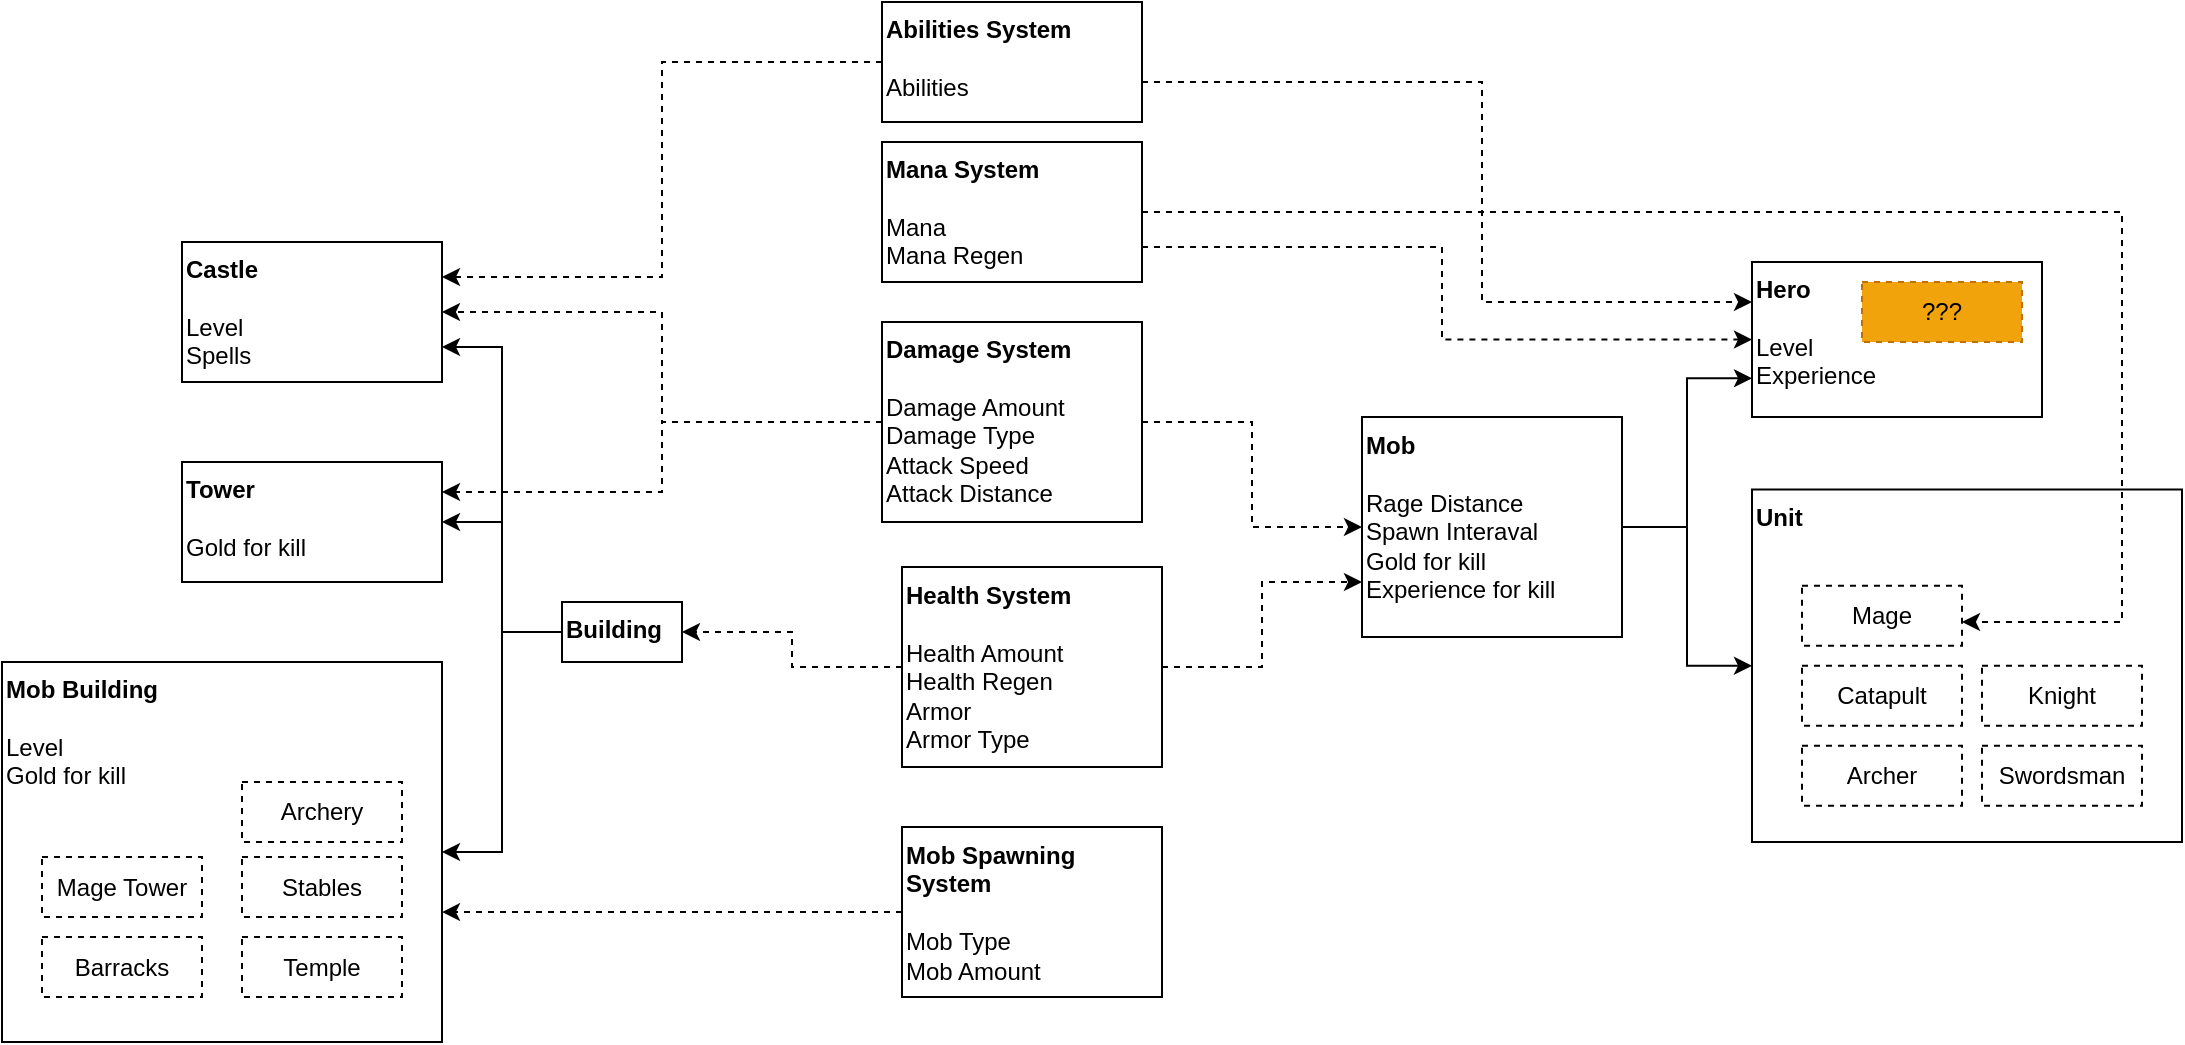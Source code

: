 <mxfile version="21.1.2" type="github">
  <diagram name="Страница 1" id="8yt0SZrPP_RbYerUbGmz">
    <mxGraphModel dx="2257" dy="775" grid="1" gridSize="10" guides="1" tooltips="1" connect="1" arrows="1" fold="1" page="1" pageScale="1" pageWidth="827" pageHeight="1169" math="0" shadow="0">
      <root>
        <mxCell id="0" />
        <mxCell id="1" parent="0" />
        <mxCell id="o9QlrB1gXAYVadC4v8IX-36" style="edgeStyle=orthogonalEdgeStyle;rounded=0;orthogonalLoop=1;jettySize=auto;html=1;dashed=1;entryX=1;entryY=0.5;entryDx=0;entryDy=0;" parent="1" source="N3ZdnWTbbpZVfNhrW-NO-1" target="o9QlrB1gXAYVadC4v8IX-3" edge="1">
          <mxGeometry relative="1" as="geometry">
            <mxPoint x="140" y="280" as="targetPoint" />
          </mxGeometry>
        </mxCell>
        <mxCell id="o9QlrB1gXAYVadC4v8IX-37" style="edgeStyle=orthogonalEdgeStyle;rounded=0;orthogonalLoop=1;jettySize=auto;html=1;entryX=1;entryY=0.25;entryDx=0;entryDy=0;dashed=1;" parent="1" source="N3ZdnWTbbpZVfNhrW-NO-1" target="o9QlrB1gXAYVadC4v8IX-4" edge="1">
          <mxGeometry relative="1" as="geometry" />
        </mxCell>
        <mxCell id="o9QlrB1gXAYVadC4v8IX-42" style="edgeStyle=orthogonalEdgeStyle;rounded=0;orthogonalLoop=1;jettySize=auto;html=1;dashed=1;" parent="1" source="N3ZdnWTbbpZVfNhrW-NO-1" target="o9QlrB1gXAYVadC4v8IX-6" edge="1">
          <mxGeometry relative="1" as="geometry" />
        </mxCell>
        <mxCell id="N3ZdnWTbbpZVfNhrW-NO-1" value="&lt;b&gt;Damage System&lt;/b&gt;&lt;br&gt;&lt;br&gt;Damage Amount&lt;br&gt;Damage Type&lt;br&gt;Attack Speed&lt;br&gt;Attack Distance" style="rounded=0;whiteSpace=wrap;html=1;align=left;verticalAlign=top;" parent="1" vertex="1">
          <mxGeometry x="270" y="270" width="130" height="100" as="geometry" />
        </mxCell>
        <mxCell id="o9QlrB1gXAYVadC4v8IX-38" style="edgeStyle=orthogonalEdgeStyle;rounded=0;orthogonalLoop=1;jettySize=auto;html=1;entryX=1;entryY=0.5;entryDx=0;entryDy=0;dashed=1;" parent="1" source="o9QlrB1gXAYVadC4v8IX-2" target="o9QlrB1gXAYVadC4v8IX-5" edge="1">
          <mxGeometry relative="1" as="geometry" />
        </mxCell>
        <mxCell id="o9QlrB1gXAYVadC4v8IX-43" style="edgeStyle=orthogonalEdgeStyle;rounded=0;orthogonalLoop=1;jettySize=auto;html=1;entryX=0;entryY=0.75;entryDx=0;entryDy=0;dashed=1;" parent="1" source="o9QlrB1gXAYVadC4v8IX-2" target="o9QlrB1gXAYVadC4v8IX-6" edge="1">
          <mxGeometry relative="1" as="geometry" />
        </mxCell>
        <mxCell id="o9QlrB1gXAYVadC4v8IX-2" value="&lt;b&gt;Health System&lt;br&gt;&lt;/b&gt;&lt;br&gt;Health Amount&lt;br&gt;Health Regen&lt;br&gt;Armor&lt;br&gt;Armor Type" style="rounded=0;whiteSpace=wrap;html=1;align=left;verticalAlign=top;" parent="1" vertex="1">
          <mxGeometry x="280" y="392.5" width="130" height="100" as="geometry" />
        </mxCell>
        <mxCell id="o9QlrB1gXAYVadC4v8IX-3" value="&lt;b&gt;Castle&lt;br&gt;&lt;/b&gt;&lt;br&gt;Level&lt;br&gt;Spells" style="rounded=0;whiteSpace=wrap;html=1;align=left;verticalAlign=top;" parent="1" vertex="1">
          <mxGeometry x="-80" y="230" width="130" height="70" as="geometry" />
        </mxCell>
        <mxCell id="o9QlrB1gXAYVadC4v8IX-4" value="&lt;b&gt;Tower&lt;br&gt;&lt;/b&gt;&lt;br&gt;Gold for kill" style="rounded=0;whiteSpace=wrap;html=1;align=left;verticalAlign=top;" parent="1" vertex="1">
          <mxGeometry x="-80" y="340" width="130" height="60" as="geometry" />
        </mxCell>
        <mxCell id="o9QlrB1gXAYVadC4v8IX-33" style="edgeStyle=orthogonalEdgeStyle;rounded=0;orthogonalLoop=1;jettySize=auto;html=1;entryX=1;entryY=0.5;entryDx=0;entryDy=0;" parent="1" source="o9QlrB1gXAYVadC4v8IX-5" target="o9QlrB1gXAYVadC4v8IX-4" edge="1">
          <mxGeometry relative="1" as="geometry" />
        </mxCell>
        <mxCell id="o9QlrB1gXAYVadC4v8IX-34" style="edgeStyle=orthogonalEdgeStyle;rounded=0;orthogonalLoop=1;jettySize=auto;html=1;entryX=1;entryY=0.5;entryDx=0;entryDy=0;" parent="1" source="o9QlrB1gXAYVadC4v8IX-5" target="o9QlrB1gXAYVadC4v8IX-18" edge="1">
          <mxGeometry relative="1" as="geometry" />
        </mxCell>
        <mxCell id="o9QlrB1gXAYVadC4v8IX-35" style="edgeStyle=orthogonalEdgeStyle;rounded=0;orthogonalLoop=1;jettySize=auto;html=1;entryX=1;entryY=0.75;entryDx=0;entryDy=0;" parent="1" source="o9QlrB1gXAYVadC4v8IX-5" target="o9QlrB1gXAYVadC4v8IX-3" edge="1">
          <mxGeometry relative="1" as="geometry" />
        </mxCell>
        <mxCell id="o9QlrB1gXAYVadC4v8IX-5" value="&lt;b&gt;Building&lt;br&gt;&lt;/b&gt;&lt;br&gt;" style="rounded=0;whiteSpace=wrap;html=1;align=left;verticalAlign=top;" parent="1" vertex="1">
          <mxGeometry x="110" y="410" width="60" height="30" as="geometry" />
        </mxCell>
        <mxCell id="o9QlrB1gXAYVadC4v8IX-40" style="edgeStyle=orthogonalEdgeStyle;rounded=0;orthogonalLoop=1;jettySize=auto;html=1;entryX=0;entryY=0.5;entryDx=0;entryDy=0;" parent="1" source="o9QlrB1gXAYVadC4v8IX-6" target="o9QlrB1gXAYVadC4v8IX-8" edge="1">
          <mxGeometry relative="1" as="geometry" />
        </mxCell>
        <mxCell id="o9QlrB1gXAYVadC4v8IX-41" style="edgeStyle=orthogonalEdgeStyle;rounded=0;orthogonalLoop=1;jettySize=auto;html=1;entryX=0;entryY=0.75;entryDx=0;entryDy=0;" parent="1" source="o9QlrB1gXAYVadC4v8IX-6" target="o9QlrB1gXAYVadC4v8IX-7" edge="1">
          <mxGeometry relative="1" as="geometry" />
        </mxCell>
        <mxCell id="o9QlrB1gXAYVadC4v8IX-6" value="&lt;b&gt;Mob&lt;br&gt;&lt;/b&gt;&lt;br&gt;Rage Distance&lt;br&gt;Spawn Interaval&lt;br&gt;Gold for kill&lt;br&gt;Experience for kill" style="rounded=0;whiteSpace=wrap;html=1;align=left;verticalAlign=top;" parent="1" vertex="1">
          <mxGeometry x="510" y="317.5" width="130" height="110" as="geometry" />
        </mxCell>
        <mxCell id="o9QlrB1gXAYVadC4v8IX-7" value="&lt;b&gt;Hero&lt;br&gt;&lt;/b&gt;&lt;br&gt;Level&lt;br&gt;Experience" style="rounded=0;whiteSpace=wrap;html=1;align=left;verticalAlign=top;" parent="1" vertex="1">
          <mxGeometry x="705" y="240" width="145" height="77.5" as="geometry" />
        </mxCell>
        <mxCell id="o9QlrB1gXAYVadC4v8IX-8" value="&lt;b&gt;Unit&lt;/b&gt;&lt;br&gt;" style="rounded=0;whiteSpace=wrap;html=1;align=left;verticalAlign=top;" parent="1" vertex="1">
          <mxGeometry x="705" y="353.75" width="215" height="176.25" as="geometry" />
        </mxCell>
        <mxCell id="o9QlrB1gXAYVadC4v8IX-13" value="Catapult" style="rounded=0;whiteSpace=wrap;html=1;dashed=1;" parent="1" vertex="1">
          <mxGeometry x="730" y="441.87" width="80" height="30" as="geometry" />
        </mxCell>
        <mxCell id="o9QlrB1gXAYVadC4v8IX-14" value="Knight" style="rounded=0;whiteSpace=wrap;html=1;dashed=1;" parent="1" vertex="1">
          <mxGeometry x="820" y="441.87" width="80" height="30" as="geometry" />
        </mxCell>
        <mxCell id="o9QlrB1gXAYVadC4v8IX-15" value="Archer" style="rounded=0;whiteSpace=wrap;html=1;dashed=1;" parent="1" vertex="1">
          <mxGeometry x="730" y="481.87" width="80" height="30" as="geometry" />
        </mxCell>
        <mxCell id="o9QlrB1gXAYVadC4v8IX-16" value="Swordsman" style="rounded=0;whiteSpace=wrap;html=1;dashed=1;" parent="1" vertex="1">
          <mxGeometry x="820" y="481.87" width="80" height="30" as="geometry" />
        </mxCell>
        <mxCell id="o9QlrB1gXAYVadC4v8IX-17" value="Mage" style="rounded=0;whiteSpace=wrap;html=1;dashed=1;" parent="1" vertex="1">
          <mxGeometry x="730" y="401.87" width="80" height="30" as="geometry" />
        </mxCell>
        <mxCell id="o9QlrB1gXAYVadC4v8IX-18" value="&lt;b&gt;Mob Building&lt;br&gt;&lt;/b&gt;&lt;br&gt;Level&lt;br&gt;Gold for kill" style="rounded=0;whiteSpace=wrap;html=1;align=left;verticalAlign=top;" parent="1" vertex="1">
          <mxGeometry x="-170" y="440" width="220" height="190" as="geometry" />
        </mxCell>
        <mxCell id="o9QlrB1gXAYVadC4v8IX-46" style="edgeStyle=orthogonalEdgeStyle;rounded=0;orthogonalLoop=1;jettySize=auto;html=1;entryX=0;entryY=0.5;entryDx=0;entryDy=0;dashed=1;exitX=1;exitY=0.75;exitDx=0;exitDy=0;" parent="1" source="o9QlrB1gXAYVadC4v8IX-19" target="o9QlrB1gXAYVadC4v8IX-7" edge="1">
          <mxGeometry relative="1" as="geometry">
            <Array as="points">
              <mxPoint x="550" y="233" />
              <mxPoint x="550" y="279" />
            </Array>
          </mxGeometry>
        </mxCell>
        <mxCell id="o9QlrB1gXAYVadC4v8IX-47" style="edgeStyle=orthogonalEdgeStyle;rounded=0;orthogonalLoop=1;jettySize=auto;html=1;dashed=1;exitX=1;exitY=0.5;exitDx=0;exitDy=0;" parent="1" source="o9QlrB1gXAYVadC4v8IX-19" edge="1">
          <mxGeometry relative="1" as="geometry">
            <mxPoint x="810" y="420" as="targetPoint" />
            <Array as="points">
              <mxPoint x="890" y="215" />
              <mxPoint x="890" y="420" />
              <mxPoint x="810" y="420" />
            </Array>
          </mxGeometry>
        </mxCell>
        <mxCell id="o9QlrB1gXAYVadC4v8IX-19" value="&lt;b&gt;Mana System&lt;br&gt;&lt;/b&gt;&lt;br&gt;Mana&lt;br&gt;Mana Regen" style="rounded=0;whiteSpace=wrap;html=1;align=left;verticalAlign=top;" parent="1" vertex="1">
          <mxGeometry x="270" y="180" width="130" height="70" as="geometry" />
        </mxCell>
        <mxCell id="o9QlrB1gXAYVadC4v8IX-48" style="edgeStyle=orthogonalEdgeStyle;rounded=0;orthogonalLoop=1;jettySize=auto;html=1;entryX=0;entryY=0.25;entryDx=0;entryDy=0;dashed=1;" parent="1" source="o9QlrB1gXAYVadC4v8IX-20" target="o9QlrB1gXAYVadC4v8IX-7" edge="1">
          <mxGeometry relative="1" as="geometry">
            <Array as="points">
              <mxPoint x="570" y="150" />
              <mxPoint x="570" y="260" />
              <mxPoint x="705" y="260" />
            </Array>
          </mxGeometry>
        </mxCell>
        <mxCell id="o9QlrB1gXAYVadC4v8IX-51" style="edgeStyle=orthogonalEdgeStyle;rounded=0;orthogonalLoop=1;jettySize=auto;html=1;entryX=1;entryY=0.25;entryDx=0;entryDy=0;dashed=1;" parent="1" source="o9QlrB1gXAYVadC4v8IX-20" target="o9QlrB1gXAYVadC4v8IX-3" edge="1">
          <mxGeometry relative="1" as="geometry" />
        </mxCell>
        <mxCell id="o9QlrB1gXAYVadC4v8IX-20" value="&lt;b&gt;Abilities System&lt;br&gt;&lt;/b&gt;&lt;br&gt;Abilities" style="rounded=0;whiteSpace=wrap;html=1;align=left;verticalAlign=top;" parent="1" vertex="1">
          <mxGeometry x="270" y="110" width="130" height="60" as="geometry" />
        </mxCell>
        <mxCell id="o9QlrB1gXAYVadC4v8IX-22" value="Archery" style="rounded=0;whiteSpace=wrap;html=1;dashed=1;" parent="1" vertex="1">
          <mxGeometry x="-50" y="500" width="80" height="30" as="geometry" />
        </mxCell>
        <mxCell id="o9QlrB1gXAYVadC4v8IX-58" value="Mage Tower" style="rounded=0;whiteSpace=wrap;html=1;dashed=1;" parent="1" vertex="1">
          <mxGeometry x="-150" y="537.5" width="80" height="30" as="geometry" />
        </mxCell>
        <mxCell id="o9QlrB1gXAYVadC4v8IX-59" value="Barracks" style="rounded=0;whiteSpace=wrap;html=1;dashed=1;" parent="1" vertex="1">
          <mxGeometry x="-150" y="577.5" width="80" height="30" as="geometry" />
        </mxCell>
        <mxCell id="o9QlrB1gXAYVadC4v8IX-60" value="Stables" style="rounded=0;whiteSpace=wrap;html=1;dashed=1;" parent="1" vertex="1">
          <mxGeometry x="-50" y="537.5" width="80" height="30" as="geometry" />
        </mxCell>
        <mxCell id="o9QlrB1gXAYVadC4v8IX-61" value="Temple" style="rounded=0;whiteSpace=wrap;html=1;dashed=1;" parent="1" vertex="1">
          <mxGeometry x="-50" y="577.5" width="80" height="30" as="geometry" />
        </mxCell>
        <mxCell id="o9QlrB1gXAYVadC4v8IX-63" style="edgeStyle=orthogonalEdgeStyle;rounded=0;orthogonalLoop=1;jettySize=auto;html=1;entryX=1;entryY=0.658;entryDx=0;entryDy=0;entryPerimeter=0;dashed=1;" parent="1" source="o9QlrB1gXAYVadC4v8IX-62" target="o9QlrB1gXAYVadC4v8IX-18" edge="1">
          <mxGeometry relative="1" as="geometry" />
        </mxCell>
        <mxCell id="o9QlrB1gXAYVadC4v8IX-62" value="&lt;b&gt;Mob Spawning System&lt;br&gt;&lt;/b&gt;&lt;br&gt;Mob Type&lt;br&gt;Mob Amount" style="rounded=0;whiteSpace=wrap;html=1;align=left;verticalAlign=top;" parent="1" vertex="1">
          <mxGeometry x="280" y="522.5" width="130" height="85" as="geometry" />
        </mxCell>
        <mxCell id="o9QlrB1gXAYVadC4v8IX-67" value="???" style="rounded=0;whiteSpace=wrap;html=1;dashed=1;fillColor=#f0a30a;strokeColor=#BD7000;fontColor=#000000;" parent="1" vertex="1">
          <mxGeometry x="760" y="250" width="80" height="30" as="geometry" />
        </mxCell>
      </root>
    </mxGraphModel>
  </diagram>
</mxfile>
